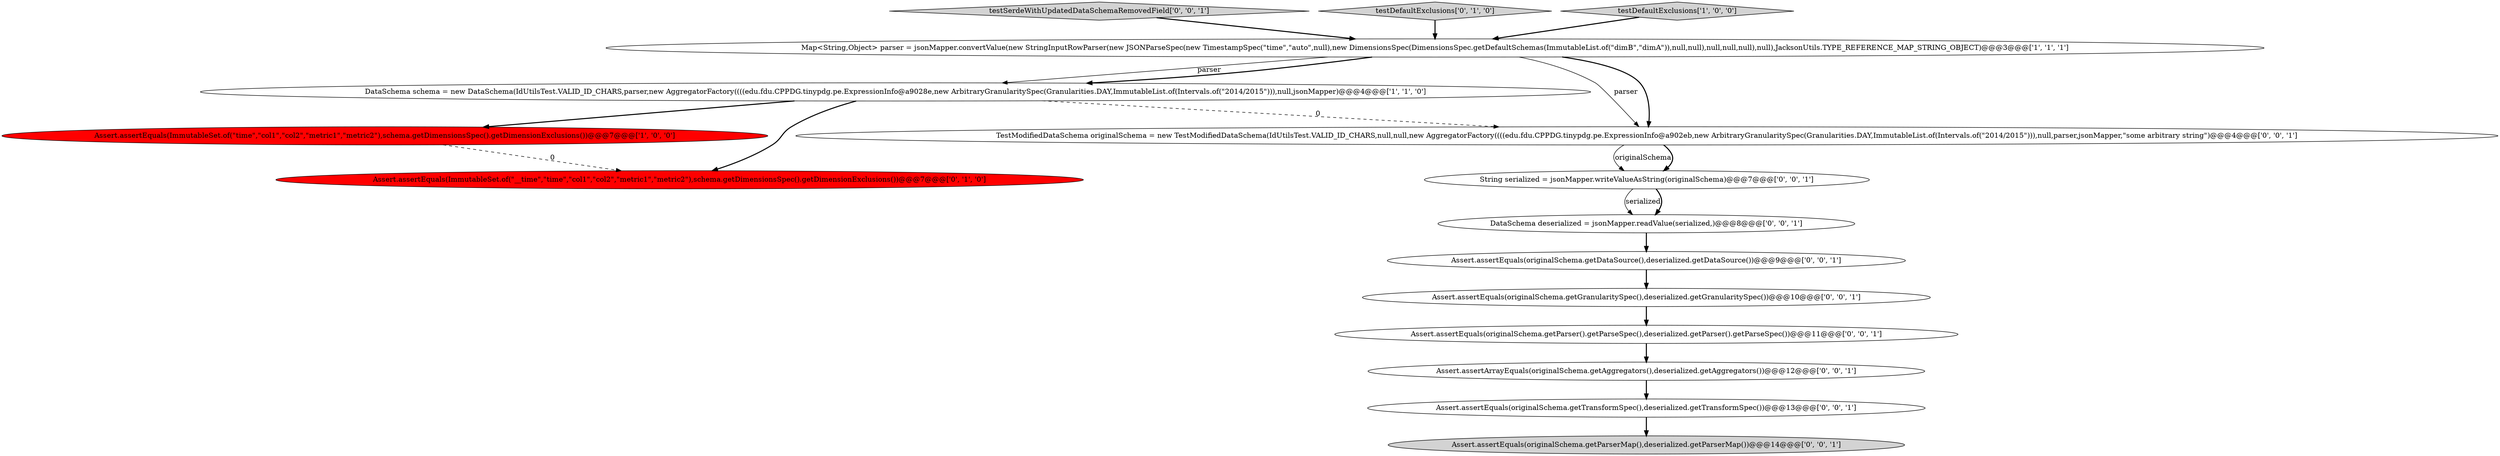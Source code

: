 digraph {
5 [style = filled, label = "Assert.assertEquals(ImmutableSet.of(\"__time\",\"time\",\"col1\",\"col2\",\"metric1\",\"metric2\"),schema.getDimensionsSpec().getDimensionExclusions())@@@7@@@['0', '1', '0']", fillcolor = red, shape = ellipse image = "AAA1AAABBB2BBB"];
10 [style = filled, label = "Assert.assertEquals(originalSchema.getTransformSpec(),deserialized.getTransformSpec())@@@13@@@['0', '0', '1']", fillcolor = white, shape = ellipse image = "AAA0AAABBB3BBB"];
15 [style = filled, label = "Assert.assertEquals(originalSchema.getGranularitySpec(),deserialized.getGranularitySpec())@@@10@@@['0', '0', '1']", fillcolor = white, shape = ellipse image = "AAA0AAABBB3BBB"];
6 [style = filled, label = "testSerdeWithUpdatedDataSchemaRemovedField['0', '0', '1']", fillcolor = lightgray, shape = diamond image = "AAA0AAABBB3BBB"];
12 [style = filled, label = "String serialized = jsonMapper.writeValueAsString(originalSchema)@@@7@@@['0', '0', '1']", fillcolor = white, shape = ellipse image = "AAA0AAABBB3BBB"];
2 [style = filled, label = "DataSchema schema = new DataSchema(IdUtilsTest.VALID_ID_CHARS,parser,new AggregatorFactory((((edu.fdu.CPPDG.tinypdg.pe.ExpressionInfo@a9028e,new ArbitraryGranularitySpec(Granularities.DAY,ImmutableList.of(Intervals.of(\"2014/2015\"))),null,jsonMapper)@@@4@@@['1', '1', '0']", fillcolor = white, shape = ellipse image = "AAA0AAABBB1BBB"];
4 [style = filled, label = "testDefaultExclusions['0', '1', '0']", fillcolor = lightgray, shape = diamond image = "AAA0AAABBB2BBB"];
11 [style = filled, label = "Assert.assertArrayEquals(originalSchema.getAggregators(),deserialized.getAggregators())@@@12@@@['0', '0', '1']", fillcolor = white, shape = ellipse image = "AAA0AAABBB3BBB"];
8 [style = filled, label = "DataSchema deserialized = jsonMapper.readValue(serialized,)@@@8@@@['0', '0', '1']", fillcolor = white, shape = ellipse image = "AAA0AAABBB3BBB"];
9 [style = filled, label = "TestModifiedDataSchema originalSchema = new TestModifiedDataSchema(IdUtilsTest.VALID_ID_CHARS,null,null,new AggregatorFactory((((edu.fdu.CPPDG.tinypdg.pe.ExpressionInfo@a902eb,new ArbitraryGranularitySpec(Granularities.DAY,ImmutableList.of(Intervals.of(\"2014/2015\"))),null,parser,jsonMapper,\"some arbitrary string\")@@@4@@@['0', '0', '1']", fillcolor = white, shape = ellipse image = "AAA0AAABBB3BBB"];
13 [style = filled, label = "Assert.assertEquals(originalSchema.getDataSource(),deserialized.getDataSource())@@@9@@@['0', '0', '1']", fillcolor = white, shape = ellipse image = "AAA0AAABBB3BBB"];
14 [style = filled, label = "Assert.assertEquals(originalSchema.getParser().getParseSpec(),deserialized.getParser().getParseSpec())@@@11@@@['0', '0', '1']", fillcolor = white, shape = ellipse image = "AAA0AAABBB3BBB"];
3 [style = filled, label = "Map<String,Object> parser = jsonMapper.convertValue(new StringInputRowParser(new JSONParseSpec(new TimestampSpec(\"time\",\"auto\",null),new DimensionsSpec(DimensionsSpec.getDefaultSchemas(ImmutableList.of(\"dimB\",\"dimA\")),null,null),null,null,null),null),JacksonUtils.TYPE_REFERENCE_MAP_STRING_OBJECT)@@@3@@@['1', '1', '1']", fillcolor = white, shape = ellipse image = "AAA0AAABBB1BBB"];
7 [style = filled, label = "Assert.assertEquals(originalSchema.getParserMap(),deserialized.getParserMap())@@@14@@@['0', '0', '1']", fillcolor = lightgray, shape = ellipse image = "AAA0AAABBB3BBB"];
0 [style = filled, label = "testDefaultExclusions['1', '0', '0']", fillcolor = lightgray, shape = diamond image = "AAA0AAABBB1BBB"];
1 [style = filled, label = "Assert.assertEquals(ImmutableSet.of(\"time\",\"col1\",\"col2\",\"metric1\",\"metric2\"),schema.getDimensionsSpec().getDimensionExclusions())@@@7@@@['1', '0', '0']", fillcolor = red, shape = ellipse image = "AAA1AAABBB1BBB"];
0->3 [style = bold, label=""];
6->3 [style = bold, label=""];
4->3 [style = bold, label=""];
1->5 [style = dashed, label="0"];
15->14 [style = bold, label=""];
12->8 [style = solid, label="serialized"];
2->1 [style = bold, label=""];
9->12 [style = solid, label="originalSchema"];
10->7 [style = bold, label=""];
3->9 [style = solid, label="parser"];
3->9 [style = bold, label=""];
3->2 [style = solid, label="parser"];
3->2 [style = bold, label=""];
2->9 [style = dashed, label="0"];
11->10 [style = bold, label=""];
12->8 [style = bold, label=""];
9->12 [style = bold, label=""];
13->15 [style = bold, label=""];
14->11 [style = bold, label=""];
8->13 [style = bold, label=""];
2->5 [style = bold, label=""];
}
